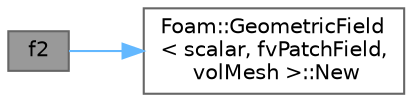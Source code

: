 digraph "f2"
{
 // LATEX_PDF_SIZE
  bgcolor="transparent";
  edge [fontname=Helvetica,fontsize=10,labelfontname=Helvetica,labelfontsize=10];
  node [fontname=Helvetica,fontsize=10,shape=box,height=0.2,width=0.4];
  rankdir="LR";
  Node1 [id="Node000001",label="f2",height=0.2,width=0.4,color="gray40", fillcolor="grey60", style="filled", fontcolor="black",tooltip=" "];
  Node1 -> Node2 [id="edge1_Node000001_Node000002",color="steelblue1",style="solid",tooltip=" "];
  Node2 [id="Node000002",label="Foam::GeometricField\l\< scalar, fvPatchField,\l volMesh \>::New",height=0.2,width=0.4,color="grey40", fillcolor="white", style="filled",URL="$classFoam_1_1GeometricField.html#af313101466df22c2eb2b0cd522509dd3",tooltip=" "];
}

